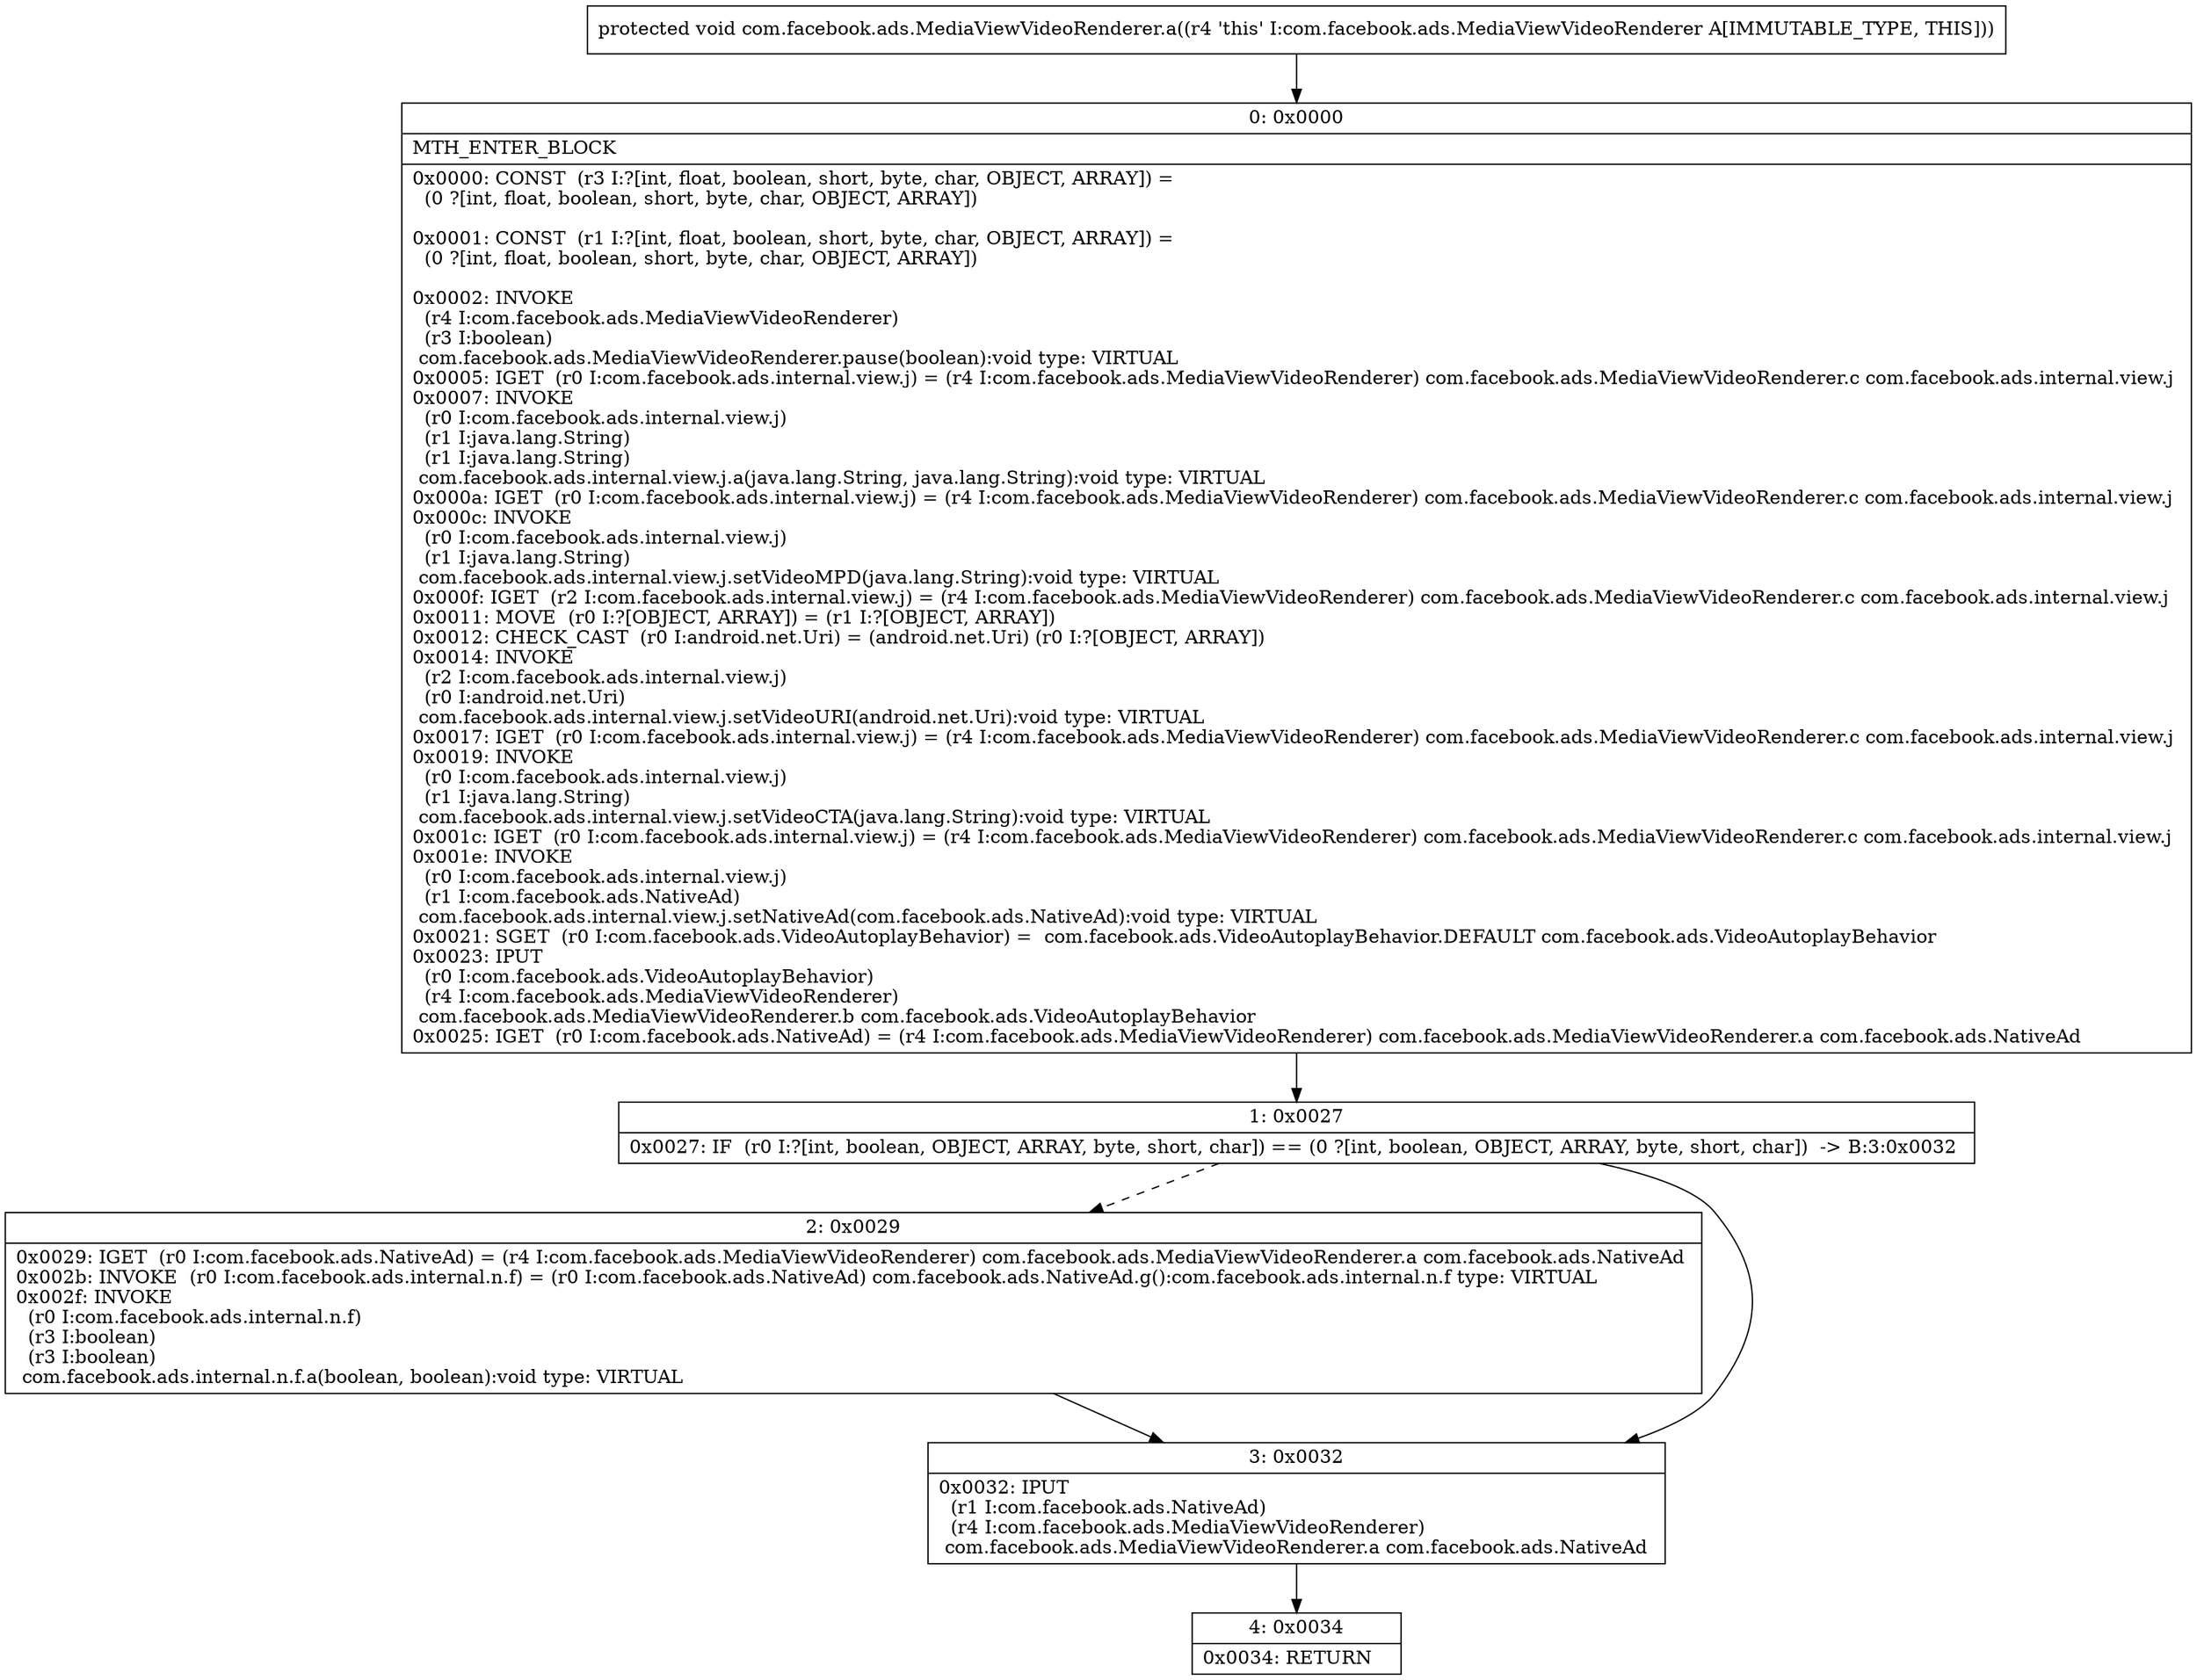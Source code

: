 digraph "CFG forcom.facebook.ads.MediaViewVideoRenderer.a()V" {
Node_0 [shape=record,label="{0\:\ 0x0000|MTH_ENTER_BLOCK\l|0x0000: CONST  (r3 I:?[int, float, boolean, short, byte, char, OBJECT, ARRAY]) = \l  (0 ?[int, float, boolean, short, byte, char, OBJECT, ARRAY])\l \l0x0001: CONST  (r1 I:?[int, float, boolean, short, byte, char, OBJECT, ARRAY]) = \l  (0 ?[int, float, boolean, short, byte, char, OBJECT, ARRAY])\l \l0x0002: INVOKE  \l  (r4 I:com.facebook.ads.MediaViewVideoRenderer)\l  (r3 I:boolean)\l com.facebook.ads.MediaViewVideoRenderer.pause(boolean):void type: VIRTUAL \l0x0005: IGET  (r0 I:com.facebook.ads.internal.view.j) = (r4 I:com.facebook.ads.MediaViewVideoRenderer) com.facebook.ads.MediaViewVideoRenderer.c com.facebook.ads.internal.view.j \l0x0007: INVOKE  \l  (r0 I:com.facebook.ads.internal.view.j)\l  (r1 I:java.lang.String)\l  (r1 I:java.lang.String)\l com.facebook.ads.internal.view.j.a(java.lang.String, java.lang.String):void type: VIRTUAL \l0x000a: IGET  (r0 I:com.facebook.ads.internal.view.j) = (r4 I:com.facebook.ads.MediaViewVideoRenderer) com.facebook.ads.MediaViewVideoRenderer.c com.facebook.ads.internal.view.j \l0x000c: INVOKE  \l  (r0 I:com.facebook.ads.internal.view.j)\l  (r1 I:java.lang.String)\l com.facebook.ads.internal.view.j.setVideoMPD(java.lang.String):void type: VIRTUAL \l0x000f: IGET  (r2 I:com.facebook.ads.internal.view.j) = (r4 I:com.facebook.ads.MediaViewVideoRenderer) com.facebook.ads.MediaViewVideoRenderer.c com.facebook.ads.internal.view.j \l0x0011: MOVE  (r0 I:?[OBJECT, ARRAY]) = (r1 I:?[OBJECT, ARRAY]) \l0x0012: CHECK_CAST  (r0 I:android.net.Uri) = (android.net.Uri) (r0 I:?[OBJECT, ARRAY]) \l0x0014: INVOKE  \l  (r2 I:com.facebook.ads.internal.view.j)\l  (r0 I:android.net.Uri)\l com.facebook.ads.internal.view.j.setVideoURI(android.net.Uri):void type: VIRTUAL \l0x0017: IGET  (r0 I:com.facebook.ads.internal.view.j) = (r4 I:com.facebook.ads.MediaViewVideoRenderer) com.facebook.ads.MediaViewVideoRenderer.c com.facebook.ads.internal.view.j \l0x0019: INVOKE  \l  (r0 I:com.facebook.ads.internal.view.j)\l  (r1 I:java.lang.String)\l com.facebook.ads.internal.view.j.setVideoCTA(java.lang.String):void type: VIRTUAL \l0x001c: IGET  (r0 I:com.facebook.ads.internal.view.j) = (r4 I:com.facebook.ads.MediaViewVideoRenderer) com.facebook.ads.MediaViewVideoRenderer.c com.facebook.ads.internal.view.j \l0x001e: INVOKE  \l  (r0 I:com.facebook.ads.internal.view.j)\l  (r1 I:com.facebook.ads.NativeAd)\l com.facebook.ads.internal.view.j.setNativeAd(com.facebook.ads.NativeAd):void type: VIRTUAL \l0x0021: SGET  (r0 I:com.facebook.ads.VideoAutoplayBehavior) =  com.facebook.ads.VideoAutoplayBehavior.DEFAULT com.facebook.ads.VideoAutoplayBehavior \l0x0023: IPUT  \l  (r0 I:com.facebook.ads.VideoAutoplayBehavior)\l  (r4 I:com.facebook.ads.MediaViewVideoRenderer)\l com.facebook.ads.MediaViewVideoRenderer.b com.facebook.ads.VideoAutoplayBehavior \l0x0025: IGET  (r0 I:com.facebook.ads.NativeAd) = (r4 I:com.facebook.ads.MediaViewVideoRenderer) com.facebook.ads.MediaViewVideoRenderer.a com.facebook.ads.NativeAd \l}"];
Node_1 [shape=record,label="{1\:\ 0x0027|0x0027: IF  (r0 I:?[int, boolean, OBJECT, ARRAY, byte, short, char]) == (0 ?[int, boolean, OBJECT, ARRAY, byte, short, char])  \-\> B:3:0x0032 \l}"];
Node_2 [shape=record,label="{2\:\ 0x0029|0x0029: IGET  (r0 I:com.facebook.ads.NativeAd) = (r4 I:com.facebook.ads.MediaViewVideoRenderer) com.facebook.ads.MediaViewVideoRenderer.a com.facebook.ads.NativeAd \l0x002b: INVOKE  (r0 I:com.facebook.ads.internal.n.f) = (r0 I:com.facebook.ads.NativeAd) com.facebook.ads.NativeAd.g():com.facebook.ads.internal.n.f type: VIRTUAL \l0x002f: INVOKE  \l  (r0 I:com.facebook.ads.internal.n.f)\l  (r3 I:boolean)\l  (r3 I:boolean)\l com.facebook.ads.internal.n.f.a(boolean, boolean):void type: VIRTUAL \l}"];
Node_3 [shape=record,label="{3\:\ 0x0032|0x0032: IPUT  \l  (r1 I:com.facebook.ads.NativeAd)\l  (r4 I:com.facebook.ads.MediaViewVideoRenderer)\l com.facebook.ads.MediaViewVideoRenderer.a com.facebook.ads.NativeAd \l}"];
Node_4 [shape=record,label="{4\:\ 0x0034|0x0034: RETURN   \l}"];
MethodNode[shape=record,label="{protected void com.facebook.ads.MediaViewVideoRenderer.a((r4 'this' I:com.facebook.ads.MediaViewVideoRenderer A[IMMUTABLE_TYPE, THIS])) }"];
MethodNode -> Node_0;
Node_0 -> Node_1;
Node_1 -> Node_2[style=dashed];
Node_1 -> Node_3;
Node_2 -> Node_3;
Node_3 -> Node_4;
}

